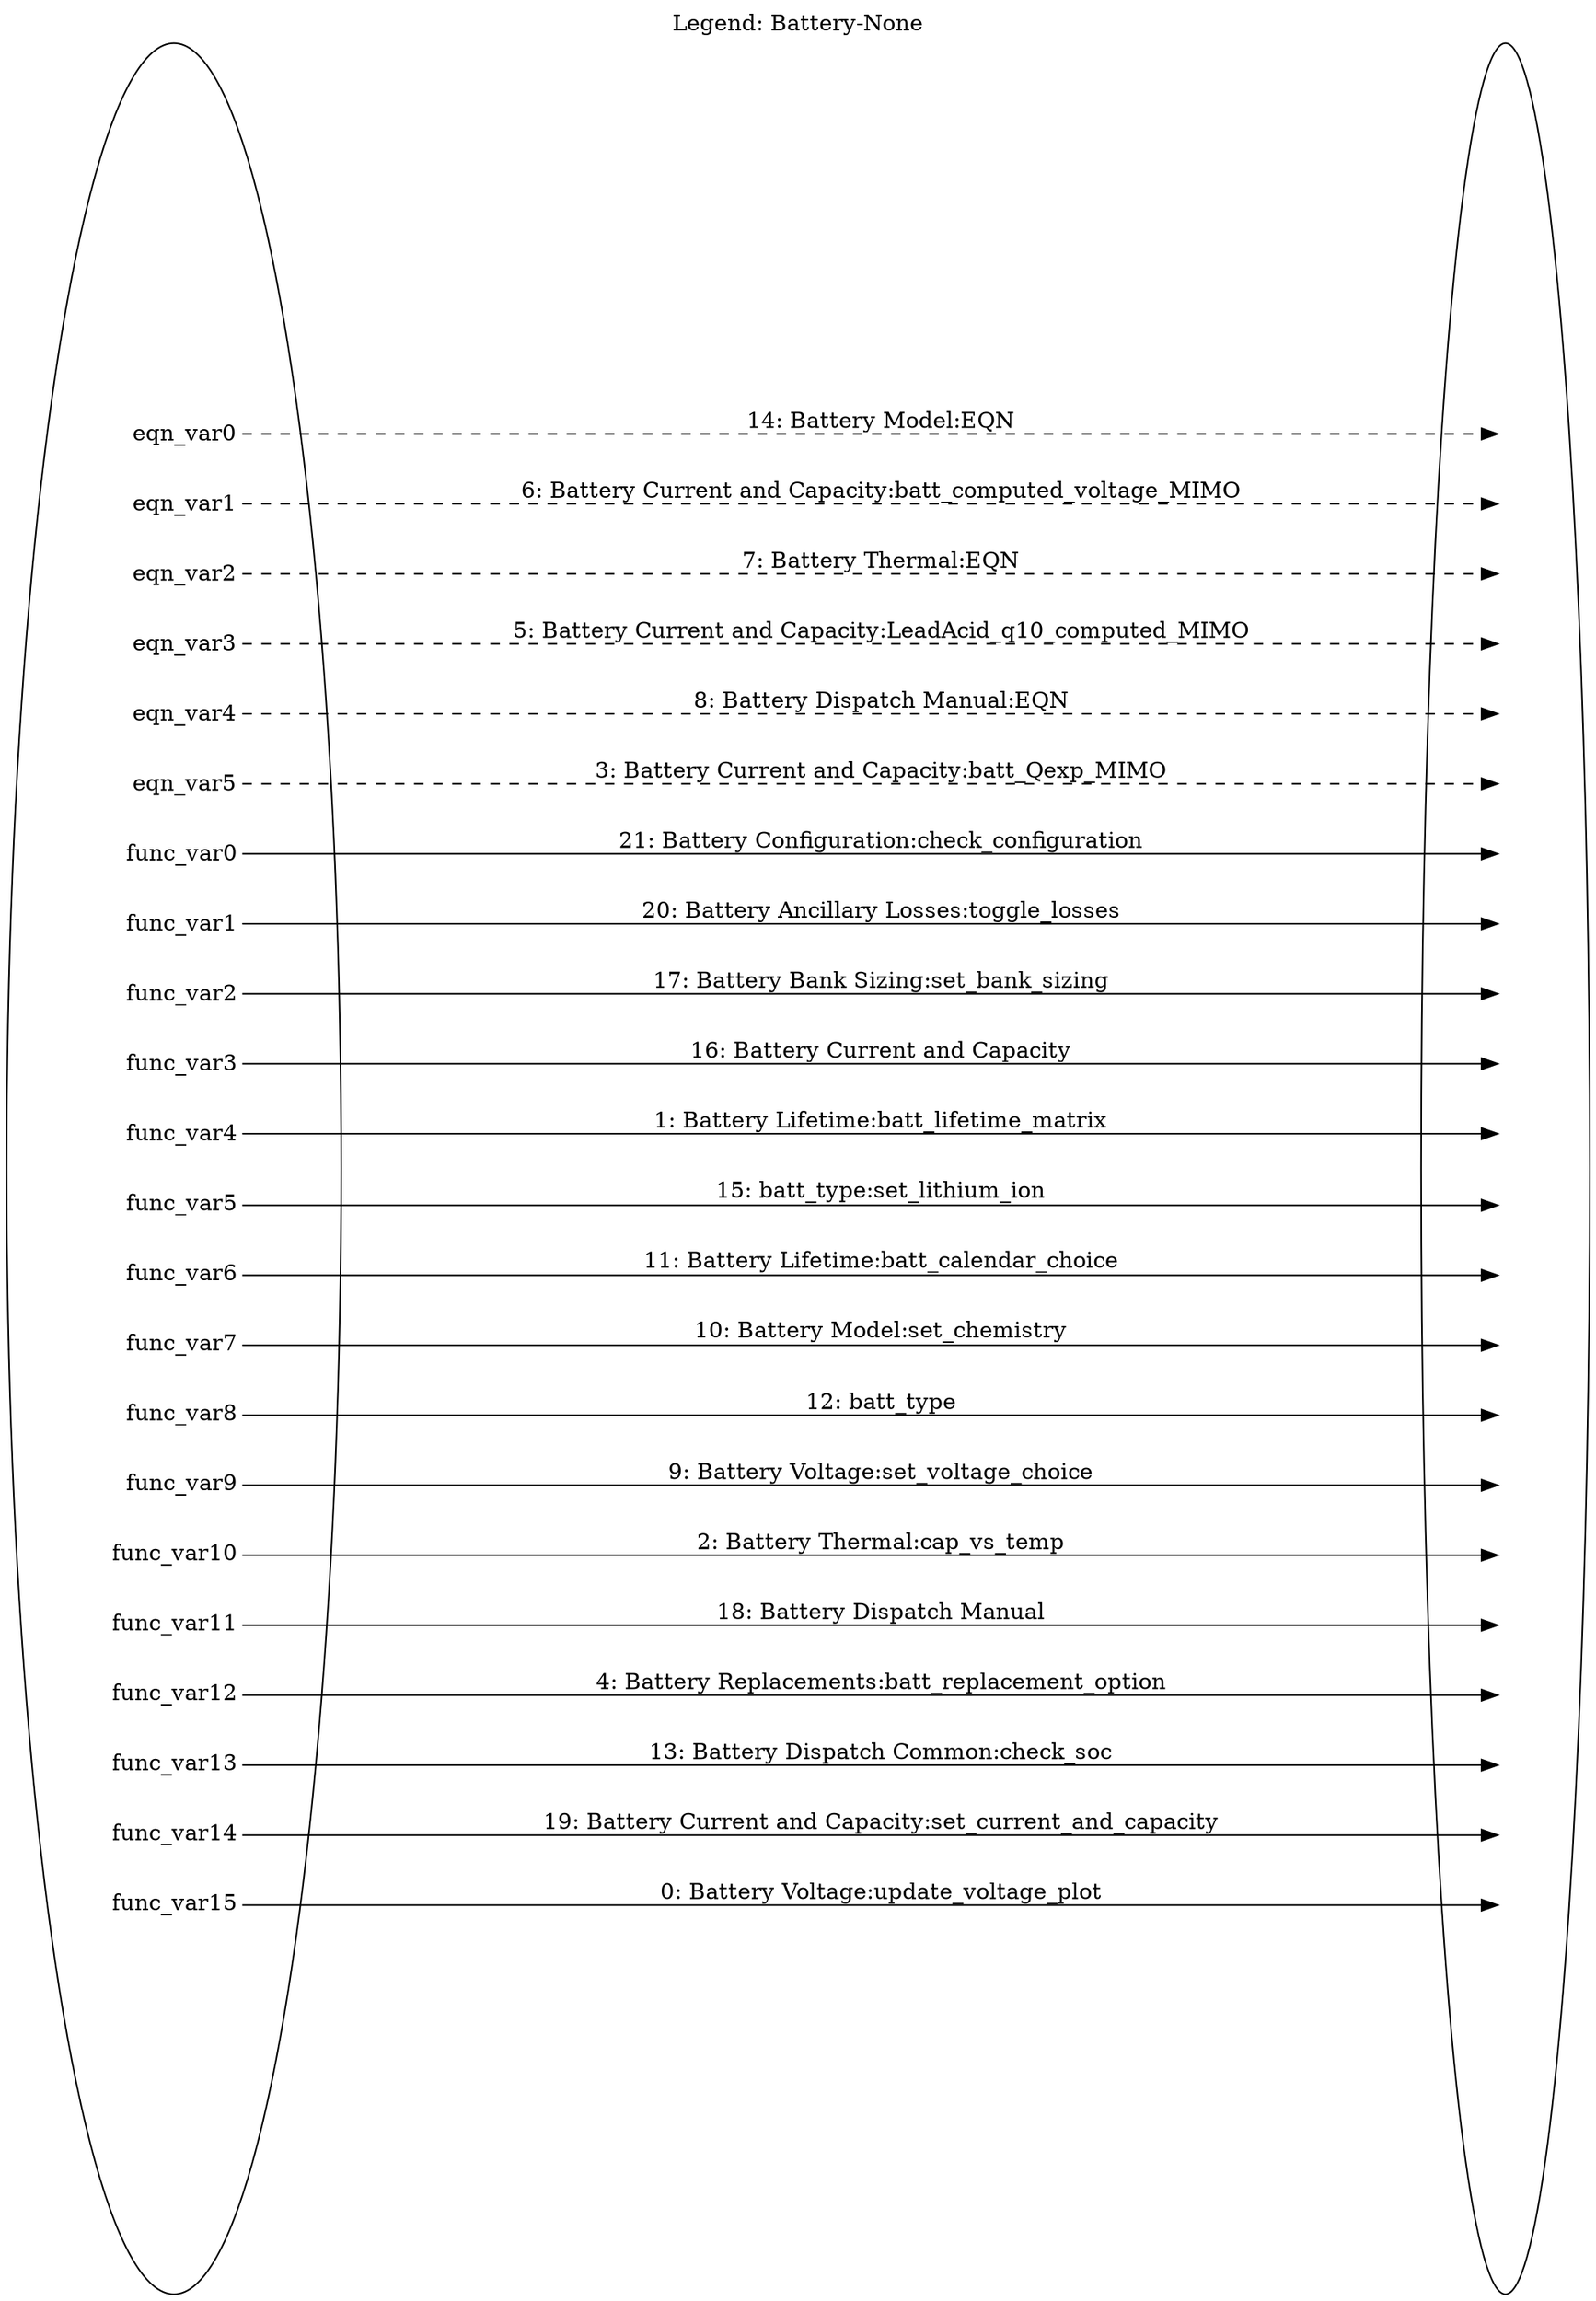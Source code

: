 digraph Battery_None_legend {
	label="Legend: Battery-None";
	labelloc=top;
	rankdir=LR;	ranksep="3";
	key [label=<<table border="0" cellpadding="2" cellspacing="25" cellborder="0">
	<tr><td align="right" port="e0">eqn_var0</td></tr>
	<tr><td align="right" port="e1">eqn_var1</td></tr>
	<tr><td align="right" port="e2">eqn_var2</td></tr>
	<tr><td align="right" port="e3">eqn_var3</td></tr>
	<tr><td align="right" port="e4">eqn_var4</td></tr>
	<tr><td align="right" port="e5">eqn_var5</td></tr>
	<tr><td align="right" port="o0">func_var0</td></tr>
	<tr><td align="right" port="o1">func_var1</td></tr>
	<tr><td align="right" port="o2">func_var2</td></tr>
	<tr><td align="right" port="o3">func_var3</td></tr>
	<tr><td align="right" port="o4">func_var4</td></tr>
	<tr><td align="right" port="o5">func_var5</td></tr>
	<tr><td align="right" port="o6">func_var6</td></tr>
	<tr><td align="right" port="o7">func_var7</td></tr>
	<tr><td align="right" port="o8">func_var8</td></tr>
	<tr><td align="right" port="o9">func_var9</td></tr>
	<tr><td align="right" port="o10">func_var10</td></tr>
	<tr><td align="right" port="o11">func_var11</td></tr>
	<tr><td align="right" port="o12">func_var12</td></tr>
	<tr><td align="right" port="o13">func_var13</td></tr>
	<tr><td align="right" port="o14">func_var14</td></tr>
	<tr><td align="right" port="o15">func_var15</td></tr>
	</table>>]
	key2 [label=<<table border="0" cellpadding="2" cellspacing="25" cellborder="0">
	<tr><td port="e0">&nbsp;</td></tr>
	<tr><td port="e1">&nbsp;</td></tr>
	<tr><td port="e2">&nbsp;</td></tr>
	<tr><td port="e3">&nbsp;</td></tr>
	<tr><td port="e4">&nbsp;</td></tr>
	<tr><td port="e5">&nbsp;</td></tr>
	<tr><td port="o0">&nbsp;</td></tr>
	<tr><td port="o1">&nbsp;</td></tr>
	<tr><td port="o2">&nbsp;</td></tr>
	<tr><td port="o3">&nbsp;</td></tr>
	<tr><td port="o4">&nbsp;</td></tr>
	<tr><td port="o5">&nbsp;</td></tr>
	<tr><td port="o6">&nbsp;</td></tr>
	<tr><td port="o7">&nbsp;</td></tr>
	<tr><td port="o8">&nbsp;</td></tr>
	<tr><td port="o9">&nbsp;</td></tr>
	<tr><td port="o10">&nbsp;</td></tr>
	<tr><td port="o11">&nbsp;</td></tr>
	<tr><td port="o12">&nbsp;</td></tr>
	<tr><td port="o13">&nbsp;</td></tr>
	<tr><td port="o14">&nbsp;</td></tr>
	<tr><td port="o15">&nbsp;</td></tr>
	</table>>]
	key:e0:e -> key2:e0:w [style=dashed, label="14: Battery Model:EQN"]
	key:e1:e -> key2:e1:w [style=dashed, label="6: Battery Current and Capacity:batt_computed_voltage_MIMO"]
	key:e2:e -> key2:e2:w [style=dashed, label="7: Battery Thermal:EQN"]
	key:e3:e -> key2:e3:w [style=dashed, label="5: Battery Current and Capacity:LeadAcid_q10_computed_MIMO"]
	key:e4:e -> key2:e4:w [style=dashed, label="8: Battery Dispatch Manual:EQN"]
	key:e5:e -> key2:e5:w [style=dashed, label="3: Battery Current and Capacity:batt_Qexp_MIMO"]
	key:o0:e -> key2:o0:w [label="21: Battery Configuration:check_configuration"]
	key:o1:e -> key2:o1:w [label="20: Battery Ancillary Losses:toggle_losses"]
	key:o2:e -> key2:o2:w [label="17: Battery Bank Sizing:set_bank_sizing"]
	key:o3:e -> key2:o3:w [label="16: Battery Current and Capacity"]
	key:o4:e -> key2:o4:w [label="1: Battery Lifetime:batt_lifetime_matrix"]
	key:o5:e -> key2:o5:w [label="15: batt_type:set_lithium_ion"]
	key:o6:e -> key2:o6:w [label="11: Battery Lifetime:batt_calendar_choice"]
	key:o7:e -> key2:o7:w [label="10: Battery Model:set_chemistry"]
	key:o8:e -> key2:o8:w [label="12: batt_type"]
	key:o9:e -> key2:o9:w [label="9: Battery Voltage:set_voltage_choice"]
	key:o10:e -> key2:o10:w [label="2: Battery Thermal:cap_vs_temp"]
	key:o11:e -> key2:o11:w [label="18: Battery Dispatch Manual"]
	key:o12:e -> key2:o12:w [label="4: Battery Replacements:batt_replacement_option"]
	key:o13:e -> key2:o13:w [label="13: Battery Dispatch Common:check_soc"]
	key:o14:e -> key2:o14:w [label="19: Battery Current and Capacity:set_current_and_capacity"]
	key:o15:e -> key2:o15:w [label="0: Battery Voltage:update_voltage_plot"]
}